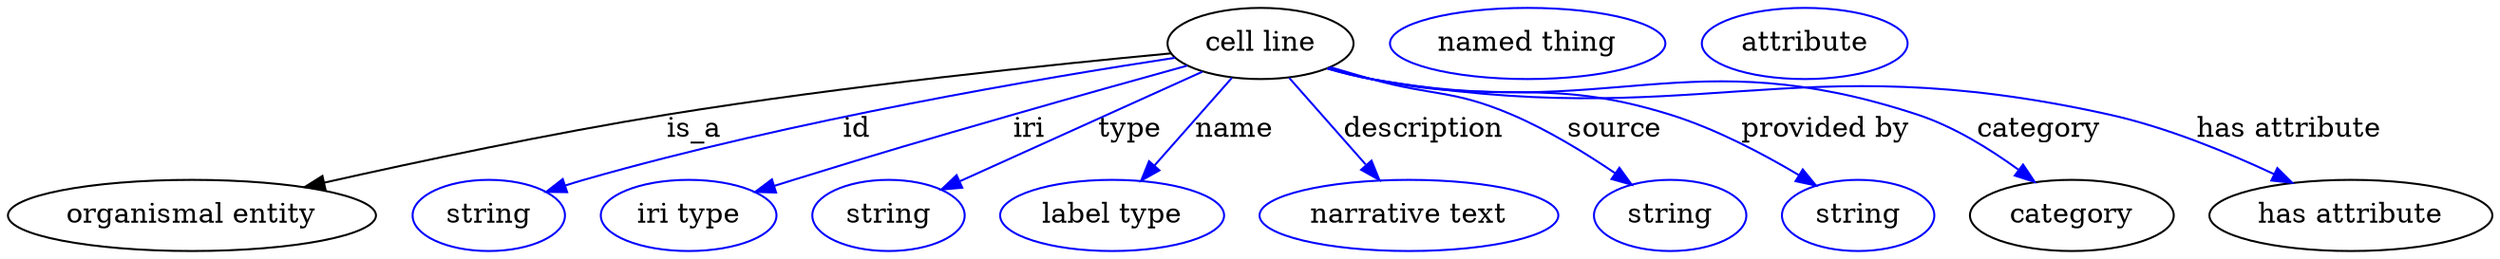 digraph {
	graph [bb="0,0,1254.4,123"];
	node [label="\N"];
	"cell line"	[height=0.5,
		label="cell line",
		pos="631.94,105",
		width=1.2999];
	"organismal entity"	[height=0.5,
		pos="92.942,18",
		width=2.5817];
	"cell line" -> "organismal entity"	[label=is_a,
		lp="345.94,61.5",
		pos="e,149.65,32.369 586.79,100.01 527.92,94.518 421.87,83.622 331.94,69 273.35,59.473 207.34,45.407 159.56,34.619"];
	id	[color=blue,
		height=0.5,
		label=string,
		pos="241.94,18",
		width=1.0652];
	"cell line" -> id	[color=blue,
		label=id,
		lp="427.94,61.5",
		pos="e,270.95,29.922 589.02,97.79 523.69,87.819 395.73,66.244 289.94,36 286.84,35.113 283.65,34.133 280.45,33.106",
		style=solid];
	iri	[color=blue,
		height=0.5,
		label="iri type",
		pos="342.94,18",
		width=1.2277];
	"cell line" -> iri	[color=blue,
		label=iri,
		lp="514.94,61.5",
		pos="e,376.62,29.681 594.97,93.841 570.06,86.949 536.49,77.567 506.94,69 457.92,54.785 445.73,50.997 396.94,36 393.45,34.926 389.83,33.805 \
386.2,32.674",
		style=solid];
	type	[color=blue,
		height=0.5,
		label=string,
		pos="443.94,18",
		width=1.0652];
	"cell line" -> type	[color=blue,
		label=type,
		lp="565.94,61.5",
		pos="e,470.68,31.088 602.57,90.719 569.53,75.781 515.84,51.509 480.22,35.401",
		style=solid];
	name	[color=blue,
		height=0.5,
		label="label type",
		pos="556.94,18",
		width=1.5707];
	"cell line" -> name	[color=blue,
		label=name,
		lp="618.94,61.5",
		pos="e,571.61,35.629 617.48,87.611 606.35,74.993 590.79,57.361 578.23,43.131",
		style=solid];
	description	[color=blue,
		height=0.5,
		label="narrative text",
		pos="706.94,18",
		width=2.0943];
	"cell line" -> description	[color=blue,
		label=description,
		lp="714.44,61.5",
		pos="e,692.01,35.92 646.4,87.611 657.36,75.19 672.61,57.911 685.06,43.801",
		style=solid];
	source	[color=blue,
		height=0.5,
		label=string,
		pos="838.94,18",
		width=1.0652];
	"cell line" -> source	[color=blue,
		label=source,
		lp="810.94,61.5",
		pos="e,819.51,33.582 666.77,92.919 673.45,90.885 680.4,88.828 686.94,87 718.71,78.126 728.58,81.899 758.94,69 777.34,61.183 796.38,49.455 \
811.26,39.322",
		style=solid];
	"provided by"	[color=blue,
		height=0.5,
		label=string,
		pos="933.94,18",
		width=1.0652];
	"cell line" -> "provided by"	[color=blue,
		label="provided by",
		lp="917.44,61.5",
		pos="e,912.67,33.121 665.72,92.502 672.68,90.434 680,88.471 686.94,87 753.49,72.897 773.98,89.18 838.94,69 861.83,61.891 885.69,49.309 \
903.78,38.545",
		style=solid];
	category	[height=0.5,
		pos="1041.9,18",
		width=1.4263];
	"cell line" -> category	[color=blue,
		label=category,
		lp="1025.4,61.5",
		pos="e,1023.2,34.942 665.37,92.3 672.42,90.22 679.87,88.305 686.94,87 808.27,64.63 846.74,107.51 963.94,69 982.29,62.971 1000.6,51.597 \
1014.8,41.219",
		style=solid];
	"has attribute"	[height=0.5,
		pos="1182.9,18",
		width=1.9859];
	"cell line" -> "has attribute"	[color=blue,
		label="has attribute",
		lp="1151.9,61.5",
		pos="e,1153.3,34.507 665.35,92.208 672.4,90.135 679.85,88.245 686.94,87 850.85,58.201 898.48,105.08 1060.9,69 1089.8,62.589 1120.6,49.913 \
1144,38.93",
		style=solid];
	"named thing_category"	[color=blue,
		height=0.5,
		label="named thing",
		pos="765.94,105",
		width=1.9318];
	"organismal entity_has attribute"	[color=blue,
		height=0.5,
		label=attribute,
		pos="905.94,105",
		width=1.4443];
}
